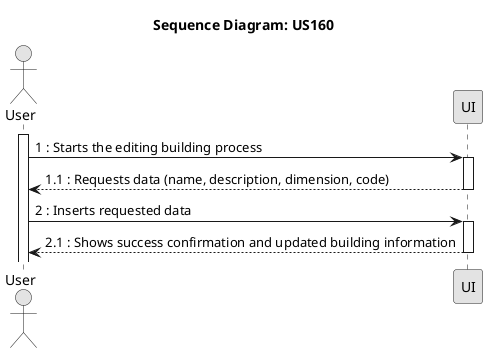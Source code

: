 @startuml
skinparam Monochrome true
skinparam PackageStyle rectangle
skinparam Shadowing false

title Sequence Diagram: US160

actor "User" as User
participant "UI" as UI

activate User
User -> UI : 1 : Starts the editing building process
activate UI
UI --> User : 1.1 : Requests data (name, description, dimension, code)
deactivate UI
User -> UI : 2 : Inserts requested data
activate UI
UI --> User : 2.1 : Shows success confirmation and updated building information


deactivate UI

@enduml
